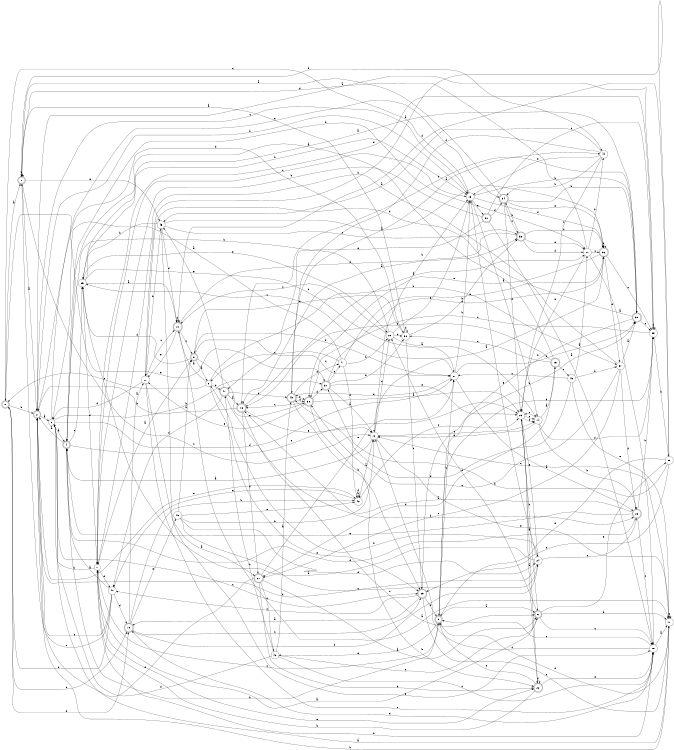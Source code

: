 digraph n41_2 {
__start0 [label="" shape="none"];

rankdir=LR;
size="8,5";

s0 [style="rounded,filled", color="black", fillcolor="white" shape="doublecircle", label="0"];
s1 [style="rounded,filled", color="black", fillcolor="white" shape="doublecircle", label="1"];
s2 [style="rounded,filled", color="black", fillcolor="white" shape="doublecircle", label="2"];
s3 [style="filled", color="black", fillcolor="white" shape="circle", label="3"];
s4 [style="rounded,filled", color="black", fillcolor="white" shape="doublecircle", label="4"];
s5 [style="rounded,filled", color="black", fillcolor="white" shape="doublecircle", label="5"];
s6 [style="rounded,filled", color="black", fillcolor="white" shape="doublecircle", label="6"];
s7 [style="filled", color="black", fillcolor="white" shape="circle", label="7"];
s8 [style="rounded,filled", color="black", fillcolor="white" shape="doublecircle", label="8"];
s9 [style="filled", color="black", fillcolor="white" shape="circle", label="9"];
s10 [style="rounded,filled", color="black", fillcolor="white" shape="doublecircle", label="10"];
s11 [style="filled", color="black", fillcolor="white" shape="circle", label="11"];
s12 [style="filled", color="black", fillcolor="white" shape="circle", label="12"];
s13 [style="filled", color="black", fillcolor="white" shape="circle", label="13"];
s14 [style="filled", color="black", fillcolor="white" shape="circle", label="14"];
s15 [style="rounded,filled", color="black", fillcolor="white" shape="doublecircle", label="15"];
s16 [style="rounded,filled", color="black", fillcolor="white" shape="doublecircle", label="16"];
s17 [style="filled", color="black", fillcolor="white" shape="circle", label="17"];
s18 [style="filled", color="black", fillcolor="white" shape="circle", label="18"];
s19 [style="rounded,filled", color="black", fillcolor="white" shape="doublecircle", label="19"];
s20 [style="filled", color="black", fillcolor="white" shape="circle", label="20"];
s21 [style="rounded,filled", color="black", fillcolor="white" shape="doublecircle", label="21"];
s22 [style="rounded,filled", color="black", fillcolor="white" shape="doublecircle", label="22"];
s23 [style="filled", color="black", fillcolor="white" shape="circle", label="23"];
s24 [style="filled", color="black", fillcolor="white" shape="circle", label="24"];
s25 [style="filled", color="black", fillcolor="white" shape="circle", label="25"];
s26 [style="filled", color="black", fillcolor="white" shape="circle", label="26"];
s27 [style="filled", color="black", fillcolor="white" shape="circle", label="27"];
s28 [style="rounded,filled", color="black", fillcolor="white" shape="doublecircle", label="28"];
s29 [style="filled", color="black", fillcolor="white" shape="circle", label="29"];
s30 [style="filled", color="black", fillcolor="white" shape="circle", label="30"];
s31 [style="rounded,filled", color="black", fillcolor="white" shape="doublecircle", label="31"];
s32 [style="filled", color="black", fillcolor="white" shape="circle", label="32"];
s33 [style="rounded,filled", color="black", fillcolor="white" shape="doublecircle", label="33"];
s34 [style="rounded,filled", color="black", fillcolor="white" shape="doublecircle", label="34"];
s35 [style="rounded,filled", color="black", fillcolor="white" shape="doublecircle", label="35"];
s36 [style="rounded,filled", color="black", fillcolor="white" shape="doublecircle", label="36"];
s37 [style="filled", color="black", fillcolor="white" shape="circle", label="37"];
s38 [style="rounded,filled", color="black", fillcolor="white" shape="doublecircle", label="38"];
s39 [style="rounded,filled", color="black", fillcolor="white" shape="doublecircle", label="39"];
s40 [style="filled", color="black", fillcolor="white" shape="circle", label="40"];
s41 [style="filled", color="black", fillcolor="white" shape="circle", label="41"];
s42 [style="filled", color="black", fillcolor="white" shape="circle", label="42"];
s43 [style="rounded,filled", color="black", fillcolor="white" shape="doublecircle", label="43"];
s44 [style="filled", color="black", fillcolor="white" shape="circle", label="44"];
s45 [style="filled", color="black", fillcolor="white" shape="circle", label="45"];
s46 [style="filled", color="black", fillcolor="white" shape="circle", label="46"];
s47 [style="rounded,filled", color="black", fillcolor="white" shape="doublecircle", label="47"];
s48 [style="filled", color="black", fillcolor="white" shape="circle", label="48"];
s49 [style="filled", color="black", fillcolor="white" shape="circle", label="49"];
s50 [style="rounded,filled", color="black", fillcolor="white" shape="doublecircle", label="50"];
s0 -> s1 [label="a"];
s0 -> s2 [label="b"];
s0 -> s19 [label="c"];
s0 -> s19 [label="d"];
s0 -> s31 [label="e"];
s1 -> s2 [label="a"];
s1 -> s1 [label="b"];
s1 -> s12 [label="c"];
s1 -> s44 [label="d"];
s1 -> s45 [label="e"];
s2 -> s3 [label="a"];
s2 -> s13 [label="b"];
s2 -> s13 [label="c"];
s2 -> s32 [label="d"];
s2 -> s42 [label="e"];
s3 -> s4 [label="a"];
s3 -> s31 [label="b"];
s3 -> s39 [label="c"];
s3 -> s27 [label="d"];
s3 -> s34 [label="e"];
s4 -> s2 [label="a"];
s4 -> s5 [label="b"];
s4 -> s25 [label="c"];
s4 -> s17 [label="d"];
s4 -> s23 [label="e"];
s5 -> s6 [label="a"];
s5 -> s27 [label="b"];
s5 -> s7 [label="c"];
s5 -> s29 [label="d"];
s5 -> s46 [label="e"];
s6 -> s7 [label="a"];
s6 -> s11 [label="b"];
s6 -> s18 [label="c"];
s6 -> s26 [label="d"];
s6 -> s30 [label="e"];
s7 -> s8 [label="a"];
s7 -> s3 [label="b"];
s7 -> s13 [label="c"];
s7 -> s40 [label="d"];
s7 -> s22 [label="e"];
s8 -> s9 [label="a"];
s8 -> s27 [label="b"];
s8 -> s27 [label="c"];
s8 -> s25 [label="d"];
s8 -> s38 [label="e"];
s9 -> s10 [label="a"];
s9 -> s37 [label="b"];
s9 -> s0 [label="c"];
s9 -> s47 [label="d"];
s9 -> s39 [label="e"];
s10 -> s11 [label="a"];
s10 -> s10 [label="b"];
s10 -> s8 [label="c"];
s10 -> s33 [label="d"];
s10 -> s20 [label="e"];
s11 -> s3 [label="a"];
s11 -> s2 [label="b"];
s11 -> s12 [label="c"];
s11 -> s5 [label="d"];
s11 -> s11 [label="e"];
s12 -> s4 [label="a"];
s12 -> s13 [label="b"];
s12 -> s14 [label="c"];
s12 -> s26 [label="d"];
s12 -> s11 [label="e"];
s13 -> s14 [label="a"];
s13 -> s35 [label="b"];
s13 -> s0 [label="c"];
s13 -> s36 [label="d"];
s13 -> s50 [label="e"];
s14 -> s15 [label="a"];
s14 -> s28 [label="b"];
s14 -> s23 [label="c"];
s14 -> s29 [label="d"];
s14 -> s12 [label="e"];
s15 -> s4 [label="a"];
s15 -> s16 [label="b"];
s15 -> s32 [label="c"];
s15 -> s21 [label="d"];
s15 -> s49 [label="e"];
s16 -> s17 [label="a"];
s16 -> s2 [label="b"];
s16 -> s6 [label="c"];
s16 -> s21 [label="d"];
s16 -> s12 [label="e"];
s17 -> s18 [label="a"];
s17 -> s44 [label="b"];
s17 -> s36 [label="c"];
s17 -> s1 [label="d"];
s17 -> s23 [label="e"];
s18 -> s11 [label="a"];
s18 -> s7 [label="b"];
s18 -> s5 [label="c"];
s18 -> s12 [label="d"];
s18 -> s19 [label="e"];
s19 -> s20 [label="a"];
s19 -> s42 [label="b"];
s19 -> s39 [label="c"];
s19 -> s24 [label="d"];
s19 -> s48 [label="e"];
s20 -> s21 [label="a"];
s20 -> s45 [label="b"];
s20 -> s10 [label="c"];
s20 -> s3 [label="d"];
s20 -> s18 [label="e"];
s21 -> s6 [label="a"];
s21 -> s22 [label="b"];
s21 -> s46 [label="c"];
s21 -> s2 [label="d"];
s21 -> s27 [label="e"];
s22 -> s23 [label="a"];
s22 -> s7 [label="b"];
s22 -> s5 [label="c"];
s22 -> s22 [label="d"];
s22 -> s18 [label="e"];
s23 -> s22 [label="a"];
s23 -> s6 [label="b"];
s23 -> s14 [label="c"];
s23 -> s14 [label="d"];
s23 -> s24 [label="e"];
s24 -> s25 [label="a"];
s24 -> s9 [label="b"];
s24 -> s28 [label="c"];
s24 -> s2 [label="d"];
s24 -> s13 [label="e"];
s25 -> s10 [label="a"];
s25 -> s13 [label="b"];
s25 -> s14 [label="c"];
s25 -> s7 [label="d"];
s25 -> s26 [label="e"];
s26 -> s27 [label="a"];
s26 -> s4 [label="b"];
s26 -> s10 [label="c"];
s26 -> s32 [label="d"];
s26 -> s13 [label="e"];
s27 -> s28 [label="a"];
s27 -> s13 [label="b"];
s27 -> s25 [label="c"];
s27 -> s35 [label="d"];
s27 -> s43 [label="e"];
s28 -> s16 [label="a"];
s28 -> s29 [label="b"];
s28 -> s18 [label="c"];
s28 -> s4 [label="d"];
s28 -> s4 [label="e"];
s29 -> s2 [label="a"];
s29 -> s30 [label="b"];
s29 -> s38 [label="c"];
s29 -> s29 [label="d"];
s29 -> s7 [label="e"];
s30 -> s20 [label="a"];
s30 -> s31 [label="b"];
s30 -> s39 [label="c"];
s30 -> s10 [label="d"];
s30 -> s5 [label="e"];
s31 -> s12 [label="a"];
s31 -> s32 [label="b"];
s31 -> s41 [label="c"];
s31 -> s36 [label="d"];
s31 -> s23 [label="e"];
s32 -> s1 [label="a"];
s32 -> s33 [label="b"];
s32 -> s39 [label="c"];
s32 -> s32 [label="d"];
s32 -> s8 [label="e"];
s33 -> s16 [label="a"];
s33 -> s34 [label="b"];
s33 -> s36 [label="c"];
s33 -> s17 [label="d"];
s33 -> s17 [label="e"];
s34 -> s1 [label="a"];
s34 -> s35 [label="b"];
s34 -> s33 [label="c"];
s34 -> s23 [label="d"];
s34 -> s36 [label="e"];
s35 -> s25 [label="a"];
s35 -> s5 [label="b"];
s35 -> s16 [label="c"];
s35 -> s20 [label="d"];
s35 -> s29 [label="e"];
s36 -> s12 [label="a"];
s36 -> s36 [label="b"];
s36 -> s29 [label="c"];
s36 -> s37 [label="d"];
s36 -> s38 [label="e"];
s37 -> s35 [label="a"];
s37 -> s7 [label="b"];
s37 -> s38 [label="c"];
s37 -> s28 [label="d"];
s37 -> s21 [label="e"];
s38 -> s23 [label="a"];
s38 -> s22 [label="b"];
s38 -> s16 [label="c"];
s38 -> s31 [label="d"];
s38 -> s20 [label="e"];
s39 -> s19 [label="a"];
s39 -> s35 [label="b"];
s39 -> s40 [label="c"];
s39 -> s5 [label="d"];
s39 -> s11 [label="e"];
s40 -> s4 [label="a"];
s40 -> s0 [label="b"];
s40 -> s2 [label="c"];
s40 -> s19 [label="d"];
s40 -> s1 [label="e"];
s41 -> s3 [label="a"];
s41 -> s26 [label="b"];
s41 -> s9 [label="c"];
s41 -> s42 [label="d"];
s41 -> s36 [label="e"];
s42 -> s12 [label="a"];
s42 -> s42 [label="b"];
s42 -> s23 [label="c"];
s42 -> s42 [label="d"];
s42 -> s40 [label="e"];
s43 -> s44 [label="a"];
s43 -> s39 [label="b"];
s43 -> s38 [label="c"];
s43 -> s41 [label="d"];
s43 -> s38 [label="e"];
s44 -> s45 [label="a"];
s44 -> s34 [label="b"];
s44 -> s23 [label="c"];
s44 -> s43 [label="d"];
s44 -> s13 [label="e"];
s45 -> s36 [label="a"];
s45 -> s25 [label="b"];
s45 -> s33 [label="c"];
s45 -> s10 [label="d"];
s45 -> s18 [label="e"];
s46 -> s43 [label="a"];
s46 -> s47 [label="b"];
s46 -> s18 [label="c"];
s46 -> s3 [label="d"];
s46 -> s6 [label="e"];
s47 -> s16 [label="a"];
s47 -> s28 [label="b"];
s47 -> s43 [label="c"];
s47 -> s40 [label="d"];
s47 -> s45 [label="e"];
s48 -> s8 [label="a"];
s48 -> s12 [label="b"];
s48 -> s24 [label="c"];
s48 -> s24 [label="d"];
s48 -> s42 [label="e"];
s49 -> s17 [label="a"];
s49 -> s37 [label="b"];
s49 -> s27 [label="c"];
s49 -> s43 [label="d"];
s49 -> s11 [label="e"];
s50 -> s18 [label="a"];
s50 -> s7 [label="b"];
s50 -> s29 [label="c"];
s50 -> s34 [label="d"];
s50 -> s47 [label="e"];

}